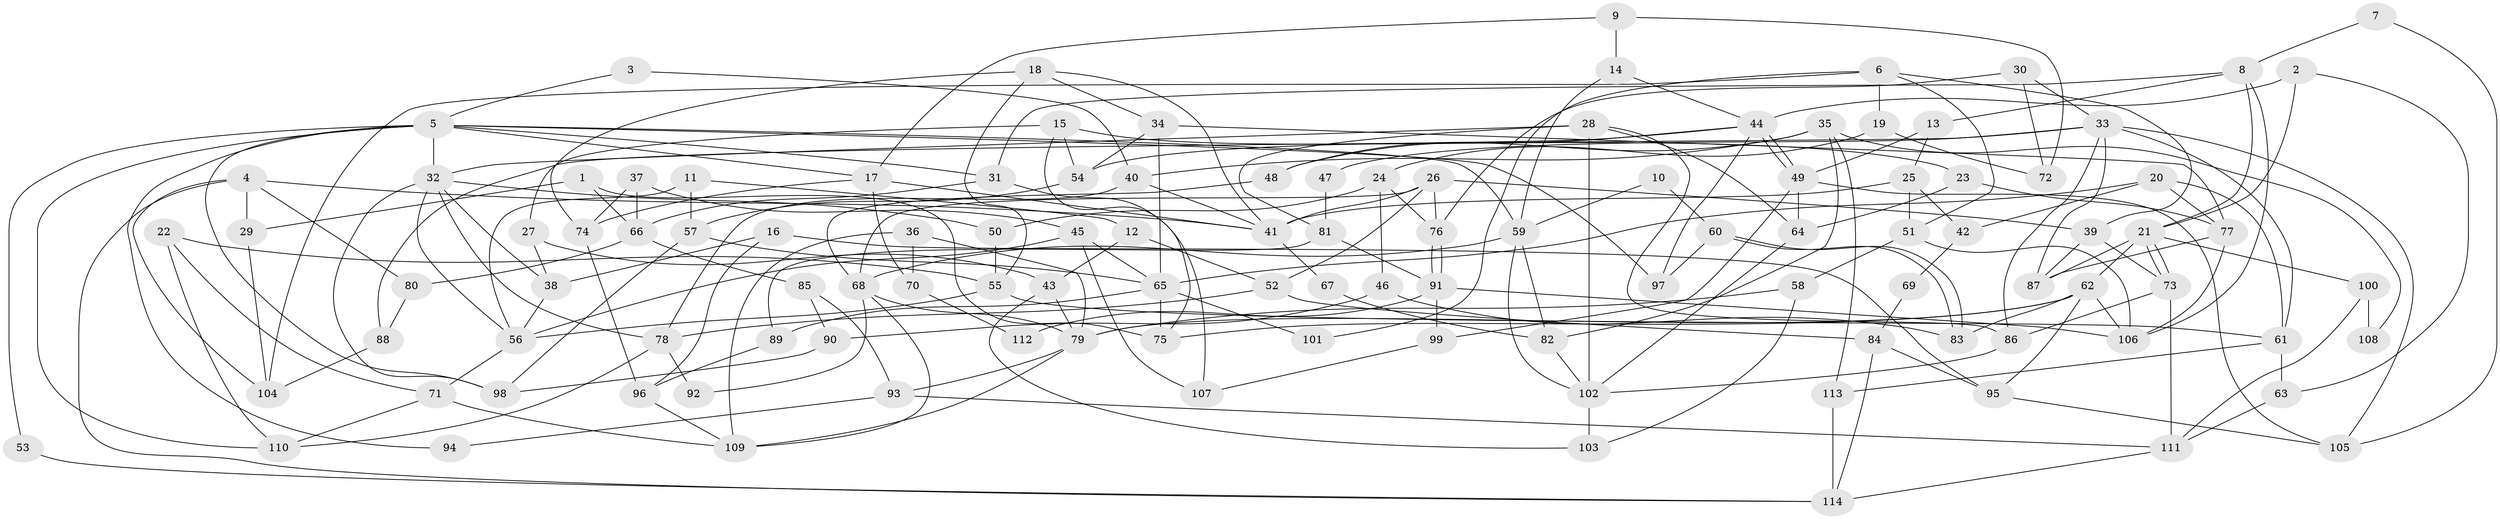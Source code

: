 // Generated by graph-tools (version 1.1) at 2025/15/03/09/25 04:15:01]
// undirected, 114 vertices, 228 edges
graph export_dot {
graph [start="1"]
  node [color=gray90,style=filled];
  1;
  2;
  3;
  4;
  5;
  6;
  7;
  8;
  9;
  10;
  11;
  12;
  13;
  14;
  15;
  16;
  17;
  18;
  19;
  20;
  21;
  22;
  23;
  24;
  25;
  26;
  27;
  28;
  29;
  30;
  31;
  32;
  33;
  34;
  35;
  36;
  37;
  38;
  39;
  40;
  41;
  42;
  43;
  44;
  45;
  46;
  47;
  48;
  49;
  50;
  51;
  52;
  53;
  54;
  55;
  56;
  57;
  58;
  59;
  60;
  61;
  62;
  63;
  64;
  65;
  66;
  67;
  68;
  69;
  70;
  71;
  72;
  73;
  74;
  75;
  76;
  77;
  78;
  79;
  80;
  81;
  82;
  83;
  84;
  85;
  86;
  87;
  88;
  89;
  90;
  91;
  92;
  93;
  94;
  95;
  96;
  97;
  98;
  99;
  100;
  101;
  102;
  103;
  104;
  105;
  106;
  107;
  108;
  109;
  110;
  111;
  112;
  113;
  114;
  1 -- 75;
  1 -- 66;
  1 -- 29;
  2 -- 21;
  2 -- 44;
  2 -- 63;
  3 -- 5;
  3 -- 40;
  4 -- 29;
  4 -- 114;
  4 -- 41;
  4 -- 80;
  4 -- 104;
  5 -- 98;
  5 -- 32;
  5 -- 17;
  5 -- 31;
  5 -- 53;
  5 -- 59;
  5 -- 94;
  5 -- 97;
  5 -- 110;
  6 -- 39;
  6 -- 51;
  6 -- 19;
  6 -- 101;
  6 -- 104;
  7 -- 105;
  7 -- 8;
  8 -- 106;
  8 -- 31;
  8 -- 13;
  8 -- 21;
  9 -- 14;
  9 -- 17;
  9 -- 72;
  10 -- 59;
  10 -- 60;
  11 -- 56;
  11 -- 12;
  11 -- 57;
  12 -- 52;
  12 -- 43;
  13 -- 49;
  13 -- 25;
  14 -- 44;
  14 -- 59;
  15 -- 23;
  15 -- 27;
  15 -- 54;
  15 -- 75;
  16 -- 38;
  16 -- 96;
  16 -- 95;
  17 -- 74;
  17 -- 41;
  17 -- 70;
  18 -- 74;
  18 -- 41;
  18 -- 34;
  18 -- 55;
  19 -- 72;
  19 -- 24;
  20 -- 77;
  20 -- 65;
  20 -- 42;
  20 -- 61;
  21 -- 73;
  21 -- 73;
  21 -- 62;
  21 -- 87;
  21 -- 100;
  22 -- 55;
  22 -- 110;
  22 -- 71;
  23 -- 77;
  23 -- 64;
  24 -- 76;
  24 -- 46;
  24 -- 50;
  25 -- 41;
  25 -- 42;
  25 -- 51;
  26 -- 41;
  26 -- 39;
  26 -- 52;
  26 -- 68;
  26 -- 76;
  27 -- 38;
  27 -- 43;
  28 -- 102;
  28 -- 86;
  28 -- 32;
  28 -- 64;
  28 -- 81;
  29 -- 104;
  30 -- 33;
  30 -- 76;
  30 -- 72;
  31 -- 66;
  31 -- 107;
  32 -- 78;
  32 -- 38;
  32 -- 50;
  32 -- 56;
  32 -- 98;
  33 -- 105;
  33 -- 61;
  33 -- 47;
  33 -- 86;
  33 -- 87;
  33 -- 88;
  34 -- 54;
  34 -- 65;
  34 -- 77;
  35 -- 40;
  35 -- 48;
  35 -- 82;
  35 -- 108;
  35 -- 113;
  36 -- 79;
  36 -- 109;
  36 -- 70;
  37 -- 66;
  37 -- 45;
  37 -- 74;
  38 -- 56;
  39 -- 87;
  39 -- 73;
  40 -- 78;
  40 -- 41;
  41 -- 67;
  42 -- 69;
  43 -- 103;
  43 -- 79;
  44 -- 54;
  44 -- 49;
  44 -- 49;
  44 -- 48;
  44 -- 97;
  45 -- 56;
  45 -- 107;
  45 -- 65;
  46 -- 83;
  46 -- 90;
  47 -- 81;
  48 -- 68;
  49 -- 64;
  49 -- 99;
  49 -- 105;
  50 -- 55;
  51 -- 106;
  51 -- 58;
  52 -- 84;
  52 -- 78;
  53 -- 114;
  54 -- 57;
  55 -- 56;
  55 -- 61;
  56 -- 71;
  57 -- 65;
  57 -- 98;
  58 -- 79;
  58 -- 103;
  59 -- 68;
  59 -- 82;
  59 -- 102;
  60 -- 83;
  60 -- 83;
  60 -- 97;
  61 -- 63;
  61 -- 113;
  62 -- 75;
  62 -- 79;
  62 -- 83;
  62 -- 95;
  62 -- 106;
  63 -- 111;
  64 -- 102;
  65 -- 75;
  65 -- 89;
  65 -- 101;
  66 -- 85;
  66 -- 80;
  67 -- 82;
  68 -- 79;
  68 -- 92;
  68 -- 109;
  69 -- 84;
  70 -- 112;
  71 -- 109;
  71 -- 110;
  73 -- 86;
  73 -- 111;
  74 -- 96;
  76 -- 91;
  76 -- 91;
  77 -- 87;
  77 -- 106;
  78 -- 110;
  78 -- 92;
  79 -- 109;
  79 -- 93;
  80 -- 88;
  81 -- 91;
  81 -- 89;
  82 -- 102;
  84 -- 114;
  84 -- 95;
  85 -- 93;
  85 -- 90;
  86 -- 102;
  88 -- 104;
  89 -- 96;
  90 -- 98;
  91 -- 106;
  91 -- 99;
  91 -- 112;
  93 -- 111;
  93 -- 94;
  95 -- 105;
  96 -- 109;
  99 -- 107;
  100 -- 111;
  100 -- 108;
  102 -- 103;
  111 -- 114;
  113 -- 114;
}
